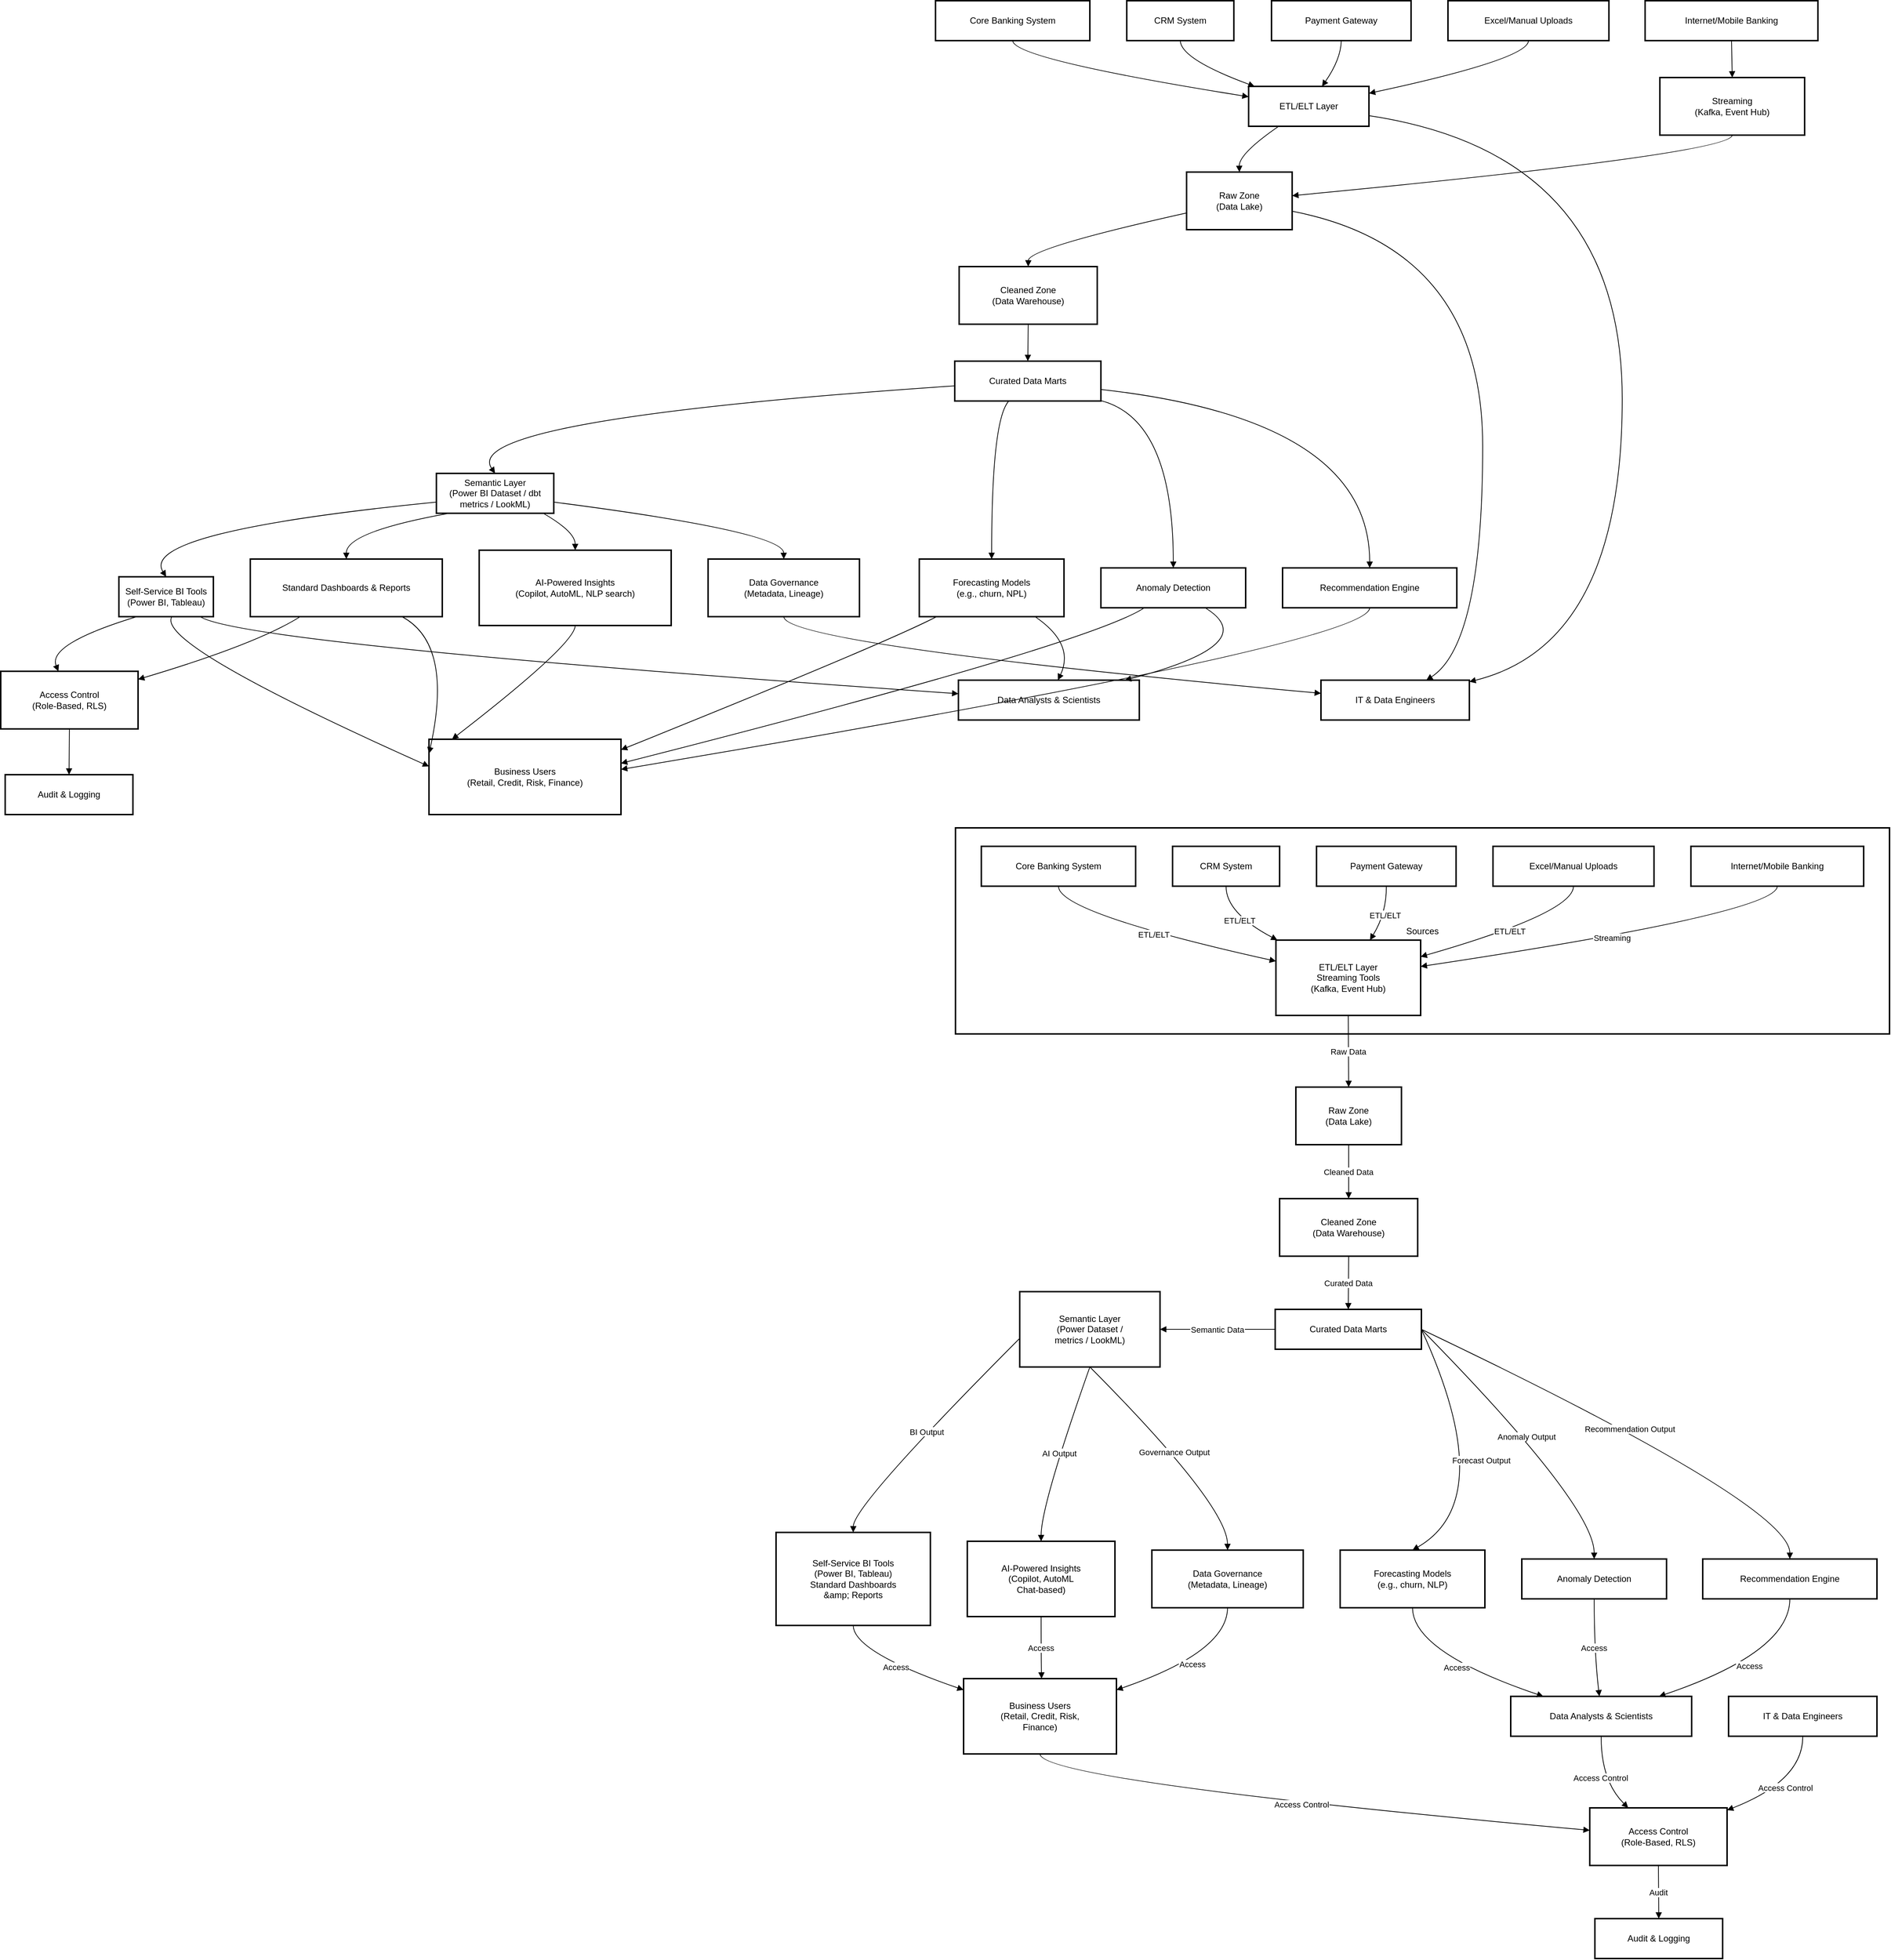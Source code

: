 <mxfile version="27.0.4">
  <diagram name="Page-1" id="EiWO4pJbgceOzNh0tjMr">
    <mxGraphModel dx="1434" dy="627" grid="1" gridSize="10" guides="1" tooltips="1" connect="1" arrows="1" fold="1" page="1" pageScale="1" pageWidth="827" pageHeight="1169" math="0" shadow="0">
      <root>
        <mxCell id="0" />
        <mxCell id="1" parent="0" />
        <mxCell id="Uk7aoLf_V0q4Sp2WocQO-1" value="Core Banking System" style="whiteSpace=wrap;strokeWidth=2;" vertex="1" parent="1">
          <mxGeometry x="1286" y="20" width="209" height="54" as="geometry" />
        </mxCell>
        <mxCell id="Uk7aoLf_V0q4Sp2WocQO-2" value="CRM System" style="whiteSpace=wrap;strokeWidth=2;" vertex="1" parent="1">
          <mxGeometry x="1545" y="20" width="145" height="54" as="geometry" />
        </mxCell>
        <mxCell id="Uk7aoLf_V0q4Sp2WocQO-3" value="Internet/Mobile Banking" style="whiteSpace=wrap;strokeWidth=2;" vertex="1" parent="1">
          <mxGeometry x="2247" y="20" width="234" height="54" as="geometry" />
        </mxCell>
        <mxCell id="Uk7aoLf_V0q4Sp2WocQO-4" value="Payment Gateway" style="whiteSpace=wrap;strokeWidth=2;" vertex="1" parent="1">
          <mxGeometry x="1741" y="20" width="189" height="54" as="geometry" />
        </mxCell>
        <mxCell id="Uk7aoLf_V0q4Sp2WocQO-5" value="Excel/Manual Uploads" style="whiteSpace=wrap;strokeWidth=2;" vertex="1" parent="1">
          <mxGeometry x="1980" y="20" width="218" height="54" as="geometry" />
        </mxCell>
        <mxCell id="Uk7aoLf_V0q4Sp2WocQO-6" value="ETL/ELT Layer" style="whiteSpace=wrap;strokeWidth=2;" vertex="1" parent="1">
          <mxGeometry x="1710" y="136" width="163" height="54" as="geometry" />
        </mxCell>
        <mxCell id="Uk7aoLf_V0q4Sp2WocQO-7" value="Streaming&#xa;(Kafka, Event Hub)" style="whiteSpace=wrap;strokeWidth=2;" vertex="1" parent="1">
          <mxGeometry x="2267" y="124" width="196" height="78" as="geometry" />
        </mxCell>
        <mxCell id="Uk7aoLf_V0q4Sp2WocQO-8" value="Raw Zone&#xa;(Data Lake)" style="whiteSpace=wrap;strokeWidth=2;" vertex="1" parent="1">
          <mxGeometry x="1626" y="252" width="143" height="78" as="geometry" />
        </mxCell>
        <mxCell id="Uk7aoLf_V0q4Sp2WocQO-9" value="Cleaned Zone&#xa;(Data Warehouse)" style="whiteSpace=wrap;strokeWidth=2;" vertex="1" parent="1">
          <mxGeometry x="1318" y="380" width="187" height="78" as="geometry" />
        </mxCell>
        <mxCell id="Uk7aoLf_V0q4Sp2WocQO-10" value="Curated Data Marts" style="whiteSpace=wrap;strokeWidth=2;" vertex="1" parent="1">
          <mxGeometry x="1312" y="508" width="198" height="54" as="geometry" />
        </mxCell>
        <mxCell id="Uk7aoLf_V0q4Sp2WocQO-11" value="Semantic Layer&#xa;(Power BI Dataset / dbt metrics / LookML)" style="whiteSpace=wrap;strokeWidth=2;" vertex="1" parent="1">
          <mxGeometry x="610" y="660" width="159" height="54" as="geometry" />
        </mxCell>
        <mxCell id="Uk7aoLf_V0q4Sp2WocQO-12" value="Self-Service BI Tools&#xa;(Power BI, Tableau)" style="whiteSpace=wrap;strokeWidth=2;" vertex="1" parent="1">
          <mxGeometry x="180" y="800" width="128" height="54" as="geometry" />
        </mxCell>
        <mxCell id="Uk7aoLf_V0q4Sp2WocQO-13" value="Standard Dashboards &amp; Reports" style="whiteSpace=wrap;strokeWidth=2;" vertex="1" parent="1">
          <mxGeometry x="358" y="776" width="260" height="78" as="geometry" />
        </mxCell>
        <mxCell id="Uk7aoLf_V0q4Sp2WocQO-14" value="AI-Powered Insights&#xa;(Copilot, AutoML, NLP search)" style="whiteSpace=wrap;strokeWidth=2;" vertex="1" parent="1">
          <mxGeometry x="668" y="764" width="260" height="102" as="geometry" />
        </mxCell>
        <mxCell id="Uk7aoLf_V0q4Sp2WocQO-15" value="Forecasting Models&#xa;(e.g., churn, NPL)" style="whiteSpace=wrap;strokeWidth=2;" vertex="1" parent="1">
          <mxGeometry x="1264" y="776" width="196" height="78" as="geometry" />
        </mxCell>
        <mxCell id="Uk7aoLf_V0q4Sp2WocQO-16" value="Anomaly Detection" style="whiteSpace=wrap;strokeWidth=2;" vertex="1" parent="1">
          <mxGeometry x="1510" y="788" width="196" height="54" as="geometry" />
        </mxCell>
        <mxCell id="Uk7aoLf_V0q4Sp2WocQO-17" value="Recommendation Engine" style="whiteSpace=wrap;strokeWidth=2;" vertex="1" parent="1">
          <mxGeometry x="1756" y="788" width="236" height="54" as="geometry" />
        </mxCell>
        <mxCell id="Uk7aoLf_V0q4Sp2WocQO-18" value="Data Governance&#xa;(Metadata, Lineage)" style="whiteSpace=wrap;strokeWidth=2;" vertex="1" parent="1">
          <mxGeometry x="978" y="776" width="205" height="78" as="geometry" />
        </mxCell>
        <mxCell id="Uk7aoLf_V0q4Sp2WocQO-19" value="Access Control&#xa;(Role-Based, RLS)" style="whiteSpace=wrap;strokeWidth=2;" vertex="1" parent="1">
          <mxGeometry x="20" y="928" width="186" height="78" as="geometry" />
        </mxCell>
        <mxCell id="Uk7aoLf_V0q4Sp2WocQO-20" value="Audit &amp; Logging" style="whiteSpace=wrap;strokeWidth=2;" vertex="1" parent="1">
          <mxGeometry x="26" y="1068" width="173" height="54" as="geometry" />
        </mxCell>
        <mxCell id="Uk7aoLf_V0q4Sp2WocQO-21" value="Business Users&#xa;(Retail, Credit, Risk, Finance)" style="whiteSpace=wrap;strokeWidth=2;" vertex="1" parent="1">
          <mxGeometry x="600" y="1020" width="260" height="102" as="geometry" />
        </mxCell>
        <mxCell id="Uk7aoLf_V0q4Sp2WocQO-22" value="Data Analysts &amp; Scientists" style="whiteSpace=wrap;strokeWidth=2;" vertex="1" parent="1">
          <mxGeometry x="1317" y="940" width="245" height="54" as="geometry" />
        </mxCell>
        <mxCell id="Uk7aoLf_V0q4Sp2WocQO-23" value="IT &amp; Data Engineers" style="whiteSpace=wrap;strokeWidth=2;" vertex="1" parent="1">
          <mxGeometry x="1808" y="940" width="201" height="54" as="geometry" />
        </mxCell>
        <mxCell id="Uk7aoLf_V0q4Sp2WocQO-24" value="" style="curved=1;startArrow=none;endArrow=block;exitX=0.5;exitY=1;entryX=0;entryY=0.26;rounded=0;" edge="1" parent="1" source="Uk7aoLf_V0q4Sp2WocQO-1" target="Uk7aoLf_V0q4Sp2WocQO-6">
          <mxGeometry relative="1" as="geometry">
            <Array as="points">
              <mxPoint x="1391" y="99" />
            </Array>
          </mxGeometry>
        </mxCell>
        <mxCell id="Uk7aoLf_V0q4Sp2WocQO-25" value="" style="curved=1;startArrow=none;endArrow=block;exitX=0.5;exitY=1;entryX=0.05;entryY=0;rounded=0;" edge="1" parent="1" source="Uk7aoLf_V0q4Sp2WocQO-2" target="Uk7aoLf_V0q4Sp2WocQO-6">
          <mxGeometry relative="1" as="geometry">
            <Array as="points">
              <mxPoint x="1618" y="99" />
            </Array>
          </mxGeometry>
        </mxCell>
        <mxCell id="Uk7aoLf_V0q4Sp2WocQO-26" value="" style="curved=1;startArrow=none;endArrow=block;exitX=0.5;exitY=1;entryX=0.5;entryY=0;rounded=0;" edge="1" parent="1" source="Uk7aoLf_V0q4Sp2WocQO-3" target="Uk7aoLf_V0q4Sp2WocQO-7">
          <mxGeometry relative="1" as="geometry">
            <Array as="points" />
          </mxGeometry>
        </mxCell>
        <mxCell id="Uk7aoLf_V0q4Sp2WocQO-27" value="" style="curved=1;startArrow=none;endArrow=block;exitX=0.5;exitY=1;entryX=0.61;entryY=0;rounded=0;" edge="1" parent="1" source="Uk7aoLf_V0q4Sp2WocQO-4" target="Uk7aoLf_V0q4Sp2WocQO-6">
          <mxGeometry relative="1" as="geometry">
            <Array as="points">
              <mxPoint x="1835" y="99" />
            </Array>
          </mxGeometry>
        </mxCell>
        <mxCell id="Uk7aoLf_V0q4Sp2WocQO-28" value="" style="curved=1;startArrow=none;endArrow=block;exitX=0.5;exitY=1;entryX=0.99;entryY=0.18;rounded=0;" edge="1" parent="1" source="Uk7aoLf_V0q4Sp2WocQO-5" target="Uk7aoLf_V0q4Sp2WocQO-6">
          <mxGeometry relative="1" as="geometry">
            <Array as="points">
              <mxPoint x="2089" y="99" />
            </Array>
          </mxGeometry>
        </mxCell>
        <mxCell id="Uk7aoLf_V0q4Sp2WocQO-29" value="" style="curved=1;startArrow=none;endArrow=block;exitX=0.25;exitY=1;entryX=0.5;entryY=0;rounded=0;" edge="1" parent="1" source="Uk7aoLf_V0q4Sp2WocQO-6" target="Uk7aoLf_V0q4Sp2WocQO-8">
          <mxGeometry relative="1" as="geometry">
            <Array as="points">
              <mxPoint x="1697" y="227" />
            </Array>
          </mxGeometry>
        </mxCell>
        <mxCell id="Uk7aoLf_V0q4Sp2WocQO-30" value="" style="curved=1;startArrow=none;endArrow=block;exitX=0.5;exitY=1;entryX=1;entryY=0.41;rounded=0;" edge="1" parent="1" source="Uk7aoLf_V0q4Sp2WocQO-7" target="Uk7aoLf_V0q4Sp2WocQO-8">
          <mxGeometry relative="1" as="geometry">
            <Array as="points">
              <mxPoint x="2364" y="227" />
            </Array>
          </mxGeometry>
        </mxCell>
        <mxCell id="Uk7aoLf_V0q4Sp2WocQO-31" value="" style="curved=1;startArrow=none;endArrow=block;exitX=0;exitY=0.71;entryX=0.5;entryY=0;rounded=0;" edge="1" parent="1" source="Uk7aoLf_V0q4Sp2WocQO-8" target="Uk7aoLf_V0q4Sp2WocQO-9">
          <mxGeometry relative="1" as="geometry">
            <Array as="points">
              <mxPoint x="1412" y="355" />
            </Array>
          </mxGeometry>
        </mxCell>
        <mxCell id="Uk7aoLf_V0q4Sp2WocQO-32" value="" style="curved=1;startArrow=none;endArrow=block;exitX=0.5;exitY=1;entryX=0.5;entryY=0;rounded=0;" edge="1" parent="1" source="Uk7aoLf_V0q4Sp2WocQO-9" target="Uk7aoLf_V0q4Sp2WocQO-10">
          <mxGeometry relative="1" as="geometry">
            <Array as="points" />
          </mxGeometry>
        </mxCell>
        <mxCell id="Uk7aoLf_V0q4Sp2WocQO-33" value="" style="curved=1;startArrow=none;endArrow=block;exitX=0;exitY=0.62;entryX=0.5;entryY=0;rounded=0;" edge="1" parent="1" source="Uk7aoLf_V0q4Sp2WocQO-10" target="Uk7aoLf_V0q4Sp2WocQO-11">
          <mxGeometry relative="1" as="geometry">
            <Array as="points">
              <mxPoint x="639" y="587" />
            </Array>
          </mxGeometry>
        </mxCell>
        <mxCell id="Uk7aoLf_V0q4Sp2WocQO-34" value="" style="curved=1;startArrow=none;endArrow=block;exitX=0;exitY=0.72;entryX=0.5;entryY=0;rounded=0;" edge="1" parent="1" source="Uk7aoLf_V0q4Sp2WocQO-11" target="Uk7aoLf_V0q4Sp2WocQO-12">
          <mxGeometry relative="1" as="geometry">
            <Array as="points">
              <mxPoint x="206" y="739" />
            </Array>
          </mxGeometry>
        </mxCell>
        <mxCell id="Uk7aoLf_V0q4Sp2WocQO-35" value="" style="curved=1;startArrow=none;endArrow=block;exitX=0.11;exitY=1;entryX=0.5;entryY=0;rounded=0;" edge="1" parent="1" source="Uk7aoLf_V0q4Sp2WocQO-11" target="Uk7aoLf_V0q4Sp2WocQO-13">
          <mxGeometry relative="1" as="geometry">
            <Array as="points">
              <mxPoint x="488" y="739" />
            </Array>
          </mxGeometry>
        </mxCell>
        <mxCell id="Uk7aoLf_V0q4Sp2WocQO-36" value="" style="curved=1;startArrow=none;endArrow=block;exitX=0.91;exitY=1;entryX=0.5;entryY=0;rounded=0;" edge="1" parent="1" source="Uk7aoLf_V0q4Sp2WocQO-11" target="Uk7aoLf_V0q4Sp2WocQO-14">
          <mxGeometry relative="1" as="geometry">
            <Array as="points">
              <mxPoint x="798" y="739" />
            </Array>
          </mxGeometry>
        </mxCell>
        <mxCell id="Uk7aoLf_V0q4Sp2WocQO-37" value="" style="curved=1;startArrow=none;endArrow=block;exitX=0.37;exitY=1;entryX=0.5;entryY=0;rounded=0;" edge="1" parent="1" source="Uk7aoLf_V0q4Sp2WocQO-10" target="Uk7aoLf_V0q4Sp2WocQO-15">
          <mxGeometry relative="1" as="geometry">
            <Array as="points">
              <mxPoint x="1362" y="587" />
            </Array>
          </mxGeometry>
        </mxCell>
        <mxCell id="Uk7aoLf_V0q4Sp2WocQO-38" value="" style="curved=1;startArrow=none;endArrow=block;exitX=1;exitY=0.99;entryX=0.5;entryY=0;rounded=0;" edge="1" parent="1" source="Uk7aoLf_V0q4Sp2WocQO-10" target="Uk7aoLf_V0q4Sp2WocQO-16">
          <mxGeometry relative="1" as="geometry">
            <Array as="points">
              <mxPoint x="1608" y="587" />
            </Array>
          </mxGeometry>
        </mxCell>
        <mxCell id="Uk7aoLf_V0q4Sp2WocQO-39" value="" style="curved=1;startArrow=none;endArrow=block;exitX=1;exitY=0.71;entryX=0.5;entryY=0;rounded=0;" edge="1" parent="1" source="Uk7aoLf_V0q4Sp2WocQO-10" target="Uk7aoLf_V0q4Sp2WocQO-17">
          <mxGeometry relative="1" as="geometry">
            <Array as="points">
              <mxPoint x="1874" y="587" />
            </Array>
          </mxGeometry>
        </mxCell>
        <mxCell id="Uk7aoLf_V0q4Sp2WocQO-40" value="" style="curved=1;startArrow=none;endArrow=block;exitX=1;exitY=0.72;entryX=0.5;entryY=0;rounded=0;" edge="1" parent="1" source="Uk7aoLf_V0q4Sp2WocQO-11" target="Uk7aoLf_V0q4Sp2WocQO-18">
          <mxGeometry relative="1" as="geometry">
            <Array as="points">
              <mxPoint x="1080" y="739" />
            </Array>
          </mxGeometry>
        </mxCell>
        <mxCell id="Uk7aoLf_V0q4Sp2WocQO-41" value="" style="curved=1;startArrow=none;endArrow=block;exitX=0.19;exitY=1;entryX=0.42;entryY=0;rounded=0;" edge="1" parent="1" source="Uk7aoLf_V0q4Sp2WocQO-12" target="Uk7aoLf_V0q4Sp2WocQO-19">
          <mxGeometry relative="1" as="geometry">
            <Array as="points">
              <mxPoint x="83" y="891" />
            </Array>
          </mxGeometry>
        </mxCell>
        <mxCell id="Uk7aoLf_V0q4Sp2WocQO-42" value="" style="curved=1;startArrow=none;endArrow=block;exitX=0.26;exitY=1;entryX=1;entryY=0.14;rounded=0;" edge="1" parent="1" source="Uk7aoLf_V0q4Sp2WocQO-13" target="Uk7aoLf_V0q4Sp2WocQO-19">
          <mxGeometry relative="1" as="geometry">
            <Array as="points">
              <mxPoint x="367" y="891" />
            </Array>
          </mxGeometry>
        </mxCell>
        <mxCell id="Uk7aoLf_V0q4Sp2WocQO-43" value="" style="curved=1;startArrow=none;endArrow=block;exitX=0.5;exitY=1;entryX=0.5;entryY=0;rounded=0;" edge="1" parent="1" source="Uk7aoLf_V0q4Sp2WocQO-19" target="Uk7aoLf_V0q4Sp2WocQO-20">
          <mxGeometry relative="1" as="geometry">
            <Array as="points" />
          </mxGeometry>
        </mxCell>
        <mxCell id="Uk7aoLf_V0q4Sp2WocQO-44" value="" style="curved=1;startArrow=none;endArrow=block;exitX=0.56;exitY=1;entryX=0;entryY=0.36;rounded=0;" edge="1" parent="1" source="Uk7aoLf_V0q4Sp2WocQO-12" target="Uk7aoLf_V0q4Sp2WocQO-21">
          <mxGeometry relative="1" as="geometry">
            <Array as="points">
              <mxPoint x="229" y="891" />
            </Array>
          </mxGeometry>
        </mxCell>
        <mxCell id="Uk7aoLf_V0q4Sp2WocQO-45" value="" style="curved=1;startArrow=none;endArrow=block;exitX=0.79;exitY=1;entryX=0;entryY=0.19;rounded=0;" edge="1" parent="1" source="Uk7aoLf_V0q4Sp2WocQO-13" target="Uk7aoLf_V0q4Sp2WocQO-21">
          <mxGeometry relative="1" as="geometry">
            <Array as="points">
              <mxPoint x="633" y="891" />
            </Array>
          </mxGeometry>
        </mxCell>
        <mxCell id="Uk7aoLf_V0q4Sp2WocQO-46" value="" style="curved=1;startArrow=none;endArrow=block;exitX=0.5;exitY=1;entryX=0.12;entryY=0;rounded=0;" edge="1" parent="1" source="Uk7aoLf_V0q4Sp2WocQO-14" target="Uk7aoLf_V0q4Sp2WocQO-21">
          <mxGeometry relative="1" as="geometry">
            <Array as="points">
              <mxPoint x="798" y="891" />
            </Array>
          </mxGeometry>
        </mxCell>
        <mxCell id="Uk7aoLf_V0q4Sp2WocQO-47" value="" style="curved=1;startArrow=none;endArrow=block;exitX=0.12;exitY=1;entryX=1;entryY=0.14;rounded=0;" edge="1" parent="1" source="Uk7aoLf_V0q4Sp2WocQO-15" target="Uk7aoLf_V0q4Sp2WocQO-21">
          <mxGeometry relative="1" as="geometry">
            <Array as="points">
              <mxPoint x="1216" y="891" />
            </Array>
          </mxGeometry>
        </mxCell>
        <mxCell id="Uk7aoLf_V0q4Sp2WocQO-48" value="" style="curved=1;startArrow=none;endArrow=block;exitX=0.3;exitY=1;entryX=1;entryY=0.32;rounded=0;" edge="1" parent="1" source="Uk7aoLf_V0q4Sp2WocQO-16" target="Uk7aoLf_V0q4Sp2WocQO-21">
          <mxGeometry relative="1" as="geometry">
            <Array as="points">
              <mxPoint x="1495" y="891" />
            </Array>
          </mxGeometry>
        </mxCell>
        <mxCell id="Uk7aoLf_V0q4Sp2WocQO-49" value="" style="curved=1;startArrow=none;endArrow=block;exitX=0.5;exitY=1;entryX=1;entryY=0.4;rounded=0;" edge="1" parent="1" source="Uk7aoLf_V0q4Sp2WocQO-17" target="Uk7aoLf_V0q4Sp2WocQO-21">
          <mxGeometry relative="1" as="geometry">
            <Array as="points">
              <mxPoint x="1874" y="891" />
            </Array>
          </mxGeometry>
        </mxCell>
        <mxCell id="Uk7aoLf_V0q4Sp2WocQO-50" value="" style="curved=1;startArrow=none;endArrow=block;exitX=0.86;exitY=1;entryX=0;entryY=0.34;rounded=0;" edge="1" parent="1" source="Uk7aoLf_V0q4Sp2WocQO-12" target="Uk7aoLf_V0q4Sp2WocQO-22">
          <mxGeometry relative="1" as="geometry">
            <Array as="points">
              <mxPoint x="347" y="891" />
            </Array>
          </mxGeometry>
        </mxCell>
        <mxCell id="Uk7aoLf_V0q4Sp2WocQO-51" value="" style="curved=1;startArrow=none;endArrow=block;exitX=0.8;exitY=1;entryX=0.55;entryY=0;rounded=0;" edge="1" parent="1" source="Uk7aoLf_V0q4Sp2WocQO-15" target="Uk7aoLf_V0q4Sp2WocQO-22">
          <mxGeometry relative="1" as="geometry">
            <Array as="points">
              <mxPoint x="1475" y="891" />
            </Array>
          </mxGeometry>
        </mxCell>
        <mxCell id="Uk7aoLf_V0q4Sp2WocQO-52" value="" style="curved=1;startArrow=none;endArrow=block;exitX=0.72;exitY=1;entryX=0.92;entryY=0;rounded=0;" edge="1" parent="1" source="Uk7aoLf_V0q4Sp2WocQO-16" target="Uk7aoLf_V0q4Sp2WocQO-22">
          <mxGeometry relative="1" as="geometry">
            <Array as="points">
              <mxPoint x="1731" y="891" />
            </Array>
          </mxGeometry>
        </mxCell>
        <mxCell id="Uk7aoLf_V0q4Sp2WocQO-53" value="" style="curved=1;startArrow=none;endArrow=block;exitX=0.99;exitY=0.73;entryX=1;entryY=0.04;rounded=0;" edge="1" parent="1" source="Uk7aoLf_V0q4Sp2WocQO-6" target="Uk7aoLf_V0q4Sp2WocQO-23">
          <mxGeometry relative="1" as="geometry">
            <Array as="points">
              <mxPoint x="2216" y="227" />
              <mxPoint x="2216" y="891" />
            </Array>
          </mxGeometry>
        </mxCell>
        <mxCell id="Uk7aoLf_V0q4Sp2WocQO-54" value="" style="curved=1;startArrow=none;endArrow=block;exitX=1;exitY=0.68;entryX=0.71;entryY=0;rounded=0;" edge="1" parent="1" source="Uk7aoLf_V0q4Sp2WocQO-8" target="Uk7aoLf_V0q4Sp2WocQO-23">
          <mxGeometry relative="1" as="geometry">
            <Array as="points">
              <mxPoint x="2027" y="355" />
              <mxPoint x="2027" y="891" />
            </Array>
          </mxGeometry>
        </mxCell>
        <mxCell id="Uk7aoLf_V0q4Sp2WocQO-55" value="" style="curved=1;startArrow=none;endArrow=block;exitX=0.5;exitY=1;entryX=0;entryY=0.33;rounded=0;" edge="1" parent="1" source="Uk7aoLf_V0q4Sp2WocQO-18" target="Uk7aoLf_V0q4Sp2WocQO-23">
          <mxGeometry relative="1" as="geometry">
            <Array as="points">
              <mxPoint x="1080" y="891" />
            </Array>
          </mxGeometry>
        </mxCell>
        <mxCell id="Uk7aoLf_V0q4Sp2WocQO-56" value="Sources" style="whiteSpace=wrap;strokeWidth=2;" vertex="1" parent="1">
          <mxGeometry x="1313" y="1140" width="1265" height="279" as="geometry" />
        </mxCell>
        <mxCell id="Uk7aoLf_V0q4Sp2WocQO-57" value="Core Banking System" style="whiteSpace=wrap;strokeWidth=2;" vertex="1" parent="1">
          <mxGeometry x="1348" y="1165" width="209" height="54" as="geometry" />
        </mxCell>
        <mxCell id="Uk7aoLf_V0q4Sp2WocQO-58" value="ETL/ELT Layer&#xa;Streaming Tools&#xa;(Kafka, Event Hub)" style="whiteSpace=wrap;strokeWidth=2;" vertex="1" parent="1">
          <mxGeometry x="1747" y="1292" width="196" height="102" as="geometry" />
        </mxCell>
        <mxCell id="Uk7aoLf_V0q4Sp2WocQO-59" value="CRM System" style="whiteSpace=wrap;strokeWidth=2;" vertex="1" parent="1">
          <mxGeometry x="1607" y="1165" width="145" height="54" as="geometry" />
        </mxCell>
        <mxCell id="Uk7aoLf_V0q4Sp2WocQO-60" value="Payment Gateway" style="whiteSpace=wrap;strokeWidth=2;" vertex="1" parent="1">
          <mxGeometry x="1802" y="1165" width="189" height="54" as="geometry" />
        </mxCell>
        <mxCell id="Uk7aoLf_V0q4Sp2WocQO-61" value="Excel/Manual Uploads" style="whiteSpace=wrap;strokeWidth=2;" vertex="1" parent="1">
          <mxGeometry x="2041" y="1165" width="218" height="54" as="geometry" />
        </mxCell>
        <mxCell id="Uk7aoLf_V0q4Sp2WocQO-62" value="Internet/Mobile Banking" style="whiteSpace=wrap;strokeWidth=2;" vertex="1" parent="1">
          <mxGeometry x="2309" y="1165" width="234" height="54" as="geometry" />
        </mxCell>
        <mxCell id="Uk7aoLf_V0q4Sp2WocQO-63" value="Raw Zone&#xa;(Data Lake)" style="whiteSpace=wrap;strokeWidth=2;" vertex="1" parent="1">
          <mxGeometry x="1774" y="1491" width="143" height="78" as="geometry" />
        </mxCell>
        <mxCell id="Uk7aoLf_V0q4Sp2WocQO-64" value="Cleaned Zone&#xa;(Data Warehouse)" style="whiteSpace=wrap;strokeWidth=2;" vertex="1" parent="1">
          <mxGeometry x="1752" y="1642" width="187" height="78" as="geometry" />
        </mxCell>
        <mxCell id="Uk7aoLf_V0q4Sp2WocQO-65" value="Curated Data Marts" style="whiteSpace=wrap;strokeWidth=2;" vertex="1" parent="1">
          <mxGeometry x="1746" y="1792" width="198" height="54" as="geometry" />
        </mxCell>
        <mxCell id="Uk7aoLf_V0q4Sp2WocQO-66" value="Semantic Layer&#xa;(Power Dataset /&#xa;metrics / LookML)" style="whiteSpace=wrap;strokeWidth=2;" vertex="1" parent="1">
          <mxGeometry x="1400" y="1768" width="190" height="102" as="geometry" />
        </mxCell>
        <mxCell id="Uk7aoLf_V0q4Sp2WocQO-67" value="Self-Service BI Tools&#xa;(Power BI, Tableau)&#xa;Standard Dashboards&#xa;&amp;amp; Reports" style="whiteSpace=wrap;strokeWidth=2;" vertex="1" parent="1">
          <mxGeometry x="1070" y="2094" width="209" height="126" as="geometry" />
        </mxCell>
        <mxCell id="Uk7aoLf_V0q4Sp2WocQO-68" value="AI-Powered Insights&#xa;(Copilot, AutoML&#xa;Chat-based)" style="whiteSpace=wrap;strokeWidth=2;" vertex="1" parent="1">
          <mxGeometry x="1329" y="2106" width="200" height="102" as="geometry" />
        </mxCell>
        <mxCell id="Uk7aoLf_V0q4Sp2WocQO-69" value="Data Governance&#xa;(Metadata, Lineage)" style="whiteSpace=wrap;strokeWidth=2;" vertex="1" parent="1">
          <mxGeometry x="1579" y="2118" width="205" height="78" as="geometry" />
        </mxCell>
        <mxCell id="Uk7aoLf_V0q4Sp2WocQO-70" value="Forecasting Models&#xa;(e.g., churn, NLP)" style="whiteSpace=wrap;strokeWidth=2;" vertex="1" parent="1">
          <mxGeometry x="1834" y="2118" width="196" height="78" as="geometry" />
        </mxCell>
        <mxCell id="Uk7aoLf_V0q4Sp2WocQO-71" value="Anomaly Detection" style="whiteSpace=wrap;strokeWidth=2;" vertex="1" parent="1">
          <mxGeometry x="2080" y="2130" width="196" height="54" as="geometry" />
        </mxCell>
        <mxCell id="Uk7aoLf_V0q4Sp2WocQO-72" value="Recommendation Engine" style="whiteSpace=wrap;strokeWidth=2;" vertex="1" parent="1">
          <mxGeometry x="2325" y="2130" width="236" height="54" as="geometry" />
        </mxCell>
        <mxCell id="Uk7aoLf_V0q4Sp2WocQO-73" value="Business Users&#xa;(Retail, Credit, Risk,&#xa;Finance)" style="whiteSpace=wrap;strokeWidth=2;" vertex="1" parent="1">
          <mxGeometry x="1324" y="2292" width="207" height="102" as="geometry" />
        </mxCell>
        <mxCell id="Uk7aoLf_V0q4Sp2WocQO-74" value="Data Analysts &amp; Scientists" style="whiteSpace=wrap;strokeWidth=2;" vertex="1" parent="1">
          <mxGeometry x="2065" y="2316" width="245" height="54" as="geometry" />
        </mxCell>
        <mxCell id="Uk7aoLf_V0q4Sp2WocQO-75" value="Access Control&#xa;(Role-Based, RLS)" style="whiteSpace=wrap;strokeWidth=2;" vertex="1" parent="1">
          <mxGeometry x="2172" y="2467" width="186" height="78" as="geometry" />
        </mxCell>
        <mxCell id="Uk7aoLf_V0q4Sp2WocQO-76" value="IT &amp; Data Engineers" style="whiteSpace=wrap;strokeWidth=2;" vertex="1" parent="1">
          <mxGeometry x="2360" y="2316" width="201" height="54" as="geometry" />
        </mxCell>
        <mxCell id="Uk7aoLf_V0q4Sp2WocQO-77" value="Audit &amp; Logging" style="whiteSpace=wrap;strokeWidth=2;" vertex="1" parent="1">
          <mxGeometry x="2179" y="2617" width="173" height="54" as="geometry" />
        </mxCell>
        <mxCell id="Uk7aoLf_V0q4Sp2WocQO-78" value="ETL/ELT" style="curved=1;startArrow=none;endArrow=block;exitX=0.5;exitY=1;entryX=0;entryY=0.28;rounded=0;" edge="1" parent="1" source="Uk7aoLf_V0q4Sp2WocQO-57" target="Uk7aoLf_V0q4Sp2WocQO-58">
          <mxGeometry relative="1" as="geometry">
            <Array as="points">
              <mxPoint x="1452" y="1255" />
            </Array>
          </mxGeometry>
        </mxCell>
        <mxCell id="Uk7aoLf_V0q4Sp2WocQO-79" value="ETL/ELT" style="curved=1;startArrow=none;endArrow=block;exitX=0.5;exitY=1;entryX=0.01;entryY=0;rounded=0;" edge="1" parent="1" source="Uk7aoLf_V0q4Sp2WocQO-59" target="Uk7aoLf_V0q4Sp2WocQO-58">
          <mxGeometry relative="1" as="geometry">
            <Array as="points">
              <mxPoint x="1679" y="1255" />
            </Array>
          </mxGeometry>
        </mxCell>
        <mxCell id="Uk7aoLf_V0q4Sp2WocQO-80" value="ETL/ELT" style="curved=1;startArrow=none;endArrow=block;exitX=0.5;exitY=1;entryX=0.65;entryY=0;rounded=0;" edge="1" parent="1" source="Uk7aoLf_V0q4Sp2WocQO-60" target="Uk7aoLf_V0q4Sp2WocQO-58">
          <mxGeometry relative="1" as="geometry">
            <Array as="points">
              <mxPoint x="1897" y="1255" />
            </Array>
          </mxGeometry>
        </mxCell>
        <mxCell id="Uk7aoLf_V0q4Sp2WocQO-81" value="ETL/ELT" style="curved=1;startArrow=none;endArrow=block;exitX=0.5;exitY=1;entryX=1;entryY=0.22;rounded=0;" edge="1" parent="1" source="Uk7aoLf_V0q4Sp2WocQO-61" target="Uk7aoLf_V0q4Sp2WocQO-58">
          <mxGeometry relative="1" as="geometry">
            <Array as="points">
              <mxPoint x="2150" y="1255" />
            </Array>
          </mxGeometry>
        </mxCell>
        <mxCell id="Uk7aoLf_V0q4Sp2WocQO-82" value="Streaming" style="curved=1;startArrow=none;endArrow=block;exitX=0.5;exitY=1;entryX=1;entryY=0.35;rounded=0;" edge="1" parent="1" source="Uk7aoLf_V0q4Sp2WocQO-62" target="Uk7aoLf_V0q4Sp2WocQO-58">
          <mxGeometry relative="1" as="geometry">
            <Array as="points">
              <mxPoint x="2426" y="1255" />
            </Array>
          </mxGeometry>
        </mxCell>
        <mxCell id="Uk7aoLf_V0q4Sp2WocQO-83" value="Raw Data" style="curved=1;startArrow=none;endArrow=block;exitX=0.5;exitY=1;entryX=0.5;entryY=0;rounded=0;" edge="1" parent="1" source="Uk7aoLf_V0q4Sp2WocQO-58" target="Uk7aoLf_V0q4Sp2WocQO-63">
          <mxGeometry relative="1" as="geometry">
            <Array as="points" />
          </mxGeometry>
        </mxCell>
        <mxCell id="Uk7aoLf_V0q4Sp2WocQO-84" value="Cleaned Data" style="curved=1;startArrow=none;endArrow=block;exitX=0.5;exitY=1;entryX=0.5;entryY=0;rounded=0;" edge="1" parent="1" source="Uk7aoLf_V0q4Sp2WocQO-63" target="Uk7aoLf_V0q4Sp2WocQO-64">
          <mxGeometry relative="1" as="geometry">
            <Array as="points" />
          </mxGeometry>
        </mxCell>
        <mxCell id="Uk7aoLf_V0q4Sp2WocQO-85" value="Curated Data" style="curved=1;startArrow=none;endArrow=block;exitX=0.5;exitY=1;entryX=0.5;entryY=0.01;rounded=0;" edge="1" parent="1" source="Uk7aoLf_V0q4Sp2WocQO-64" target="Uk7aoLf_V0q4Sp2WocQO-65">
          <mxGeometry relative="1" as="geometry">
            <Array as="points" />
          </mxGeometry>
        </mxCell>
        <mxCell id="Uk7aoLf_V0q4Sp2WocQO-86" value="Semantic Data" style="curved=1;startArrow=none;endArrow=block;exitX=0;exitY=0.5;rounded=0;exitDx=0;exitDy=0;entryX=1;entryY=0.5;entryDx=0;entryDy=0;" edge="1" parent="1" source="Uk7aoLf_V0q4Sp2WocQO-65" target="Uk7aoLf_V0q4Sp2WocQO-66">
          <mxGeometry relative="1" as="geometry">
            <Array as="points" />
          </mxGeometry>
        </mxCell>
        <mxCell id="Uk7aoLf_V0q4Sp2WocQO-87" value="BI Output" style="curved=1;startArrow=none;endArrow=block;exitX=0;exitY=0.62;entryX=0.5;entryY=0;rounded=0;" edge="1" parent="1" source="Uk7aoLf_V0q4Sp2WocQO-66" target="Uk7aoLf_V0q4Sp2WocQO-67">
          <mxGeometry relative="1" as="geometry">
            <Array as="points">
              <mxPoint x="1175" y="2057" />
            </Array>
          </mxGeometry>
        </mxCell>
        <mxCell id="Uk7aoLf_V0q4Sp2WocQO-88" value="AI Output" style="curved=1;startArrow=none;endArrow=block;exitX=0.5;exitY=1;entryX=0.5;entryY=0;rounded=0;exitDx=0;exitDy=0;" edge="1" parent="1" source="Uk7aoLf_V0q4Sp2WocQO-66" target="Uk7aoLf_V0q4Sp2WocQO-68">
          <mxGeometry relative="1" as="geometry">
            <Array as="points">
              <mxPoint x="1429" y="2057" />
            </Array>
          </mxGeometry>
        </mxCell>
        <mxCell id="Uk7aoLf_V0q4Sp2WocQO-89" value="Governance Output" style="curved=1;startArrow=none;endArrow=block;exitX=0.5;exitY=1;entryX=0.5;entryY=-0.01;rounded=0;exitDx=0;exitDy=0;" edge="1" parent="1" source="Uk7aoLf_V0q4Sp2WocQO-66" target="Uk7aoLf_V0q4Sp2WocQO-69">
          <mxGeometry relative="1" as="geometry">
            <Array as="points">
              <mxPoint x="1681" y="2057" />
            </Array>
          </mxGeometry>
        </mxCell>
        <mxCell id="Uk7aoLf_V0q4Sp2WocQO-90" value="Forecast Output" style="curved=1;startArrow=none;endArrow=block;exitX=1;exitY=0.5;entryX=0.5;entryY=-0.01;rounded=0;exitDx=0;exitDy=0;" edge="1" parent="1" source="Uk7aoLf_V0q4Sp2WocQO-65" target="Uk7aoLf_V0q4Sp2WocQO-70">
          <mxGeometry relative="1" as="geometry">
            <Array as="points">
              <mxPoint x="2050" y="2050" />
            </Array>
          </mxGeometry>
        </mxCell>
        <mxCell id="Uk7aoLf_V0q4Sp2WocQO-91" value="Anomaly Output" style="curved=1;startArrow=none;endArrow=block;exitX=1;exitY=0.5;entryX=0.5;entryY=-0.01;rounded=0;exitDx=0;exitDy=0;" edge="1" parent="1" source="Uk7aoLf_V0q4Sp2WocQO-65" target="Uk7aoLf_V0q4Sp2WocQO-71">
          <mxGeometry relative="1" as="geometry">
            <Array as="points">
              <mxPoint x="2178" y="2057" />
            </Array>
          </mxGeometry>
        </mxCell>
        <mxCell id="Uk7aoLf_V0q4Sp2WocQO-92" value="Recommendation Output" style="curved=1;startArrow=none;endArrow=block;exitX=1;exitY=0.5;entryX=0.5;entryY=-0.01;rounded=0;exitDx=0;exitDy=0;" edge="1" parent="1" source="Uk7aoLf_V0q4Sp2WocQO-65" target="Uk7aoLf_V0q4Sp2WocQO-72">
          <mxGeometry relative="1" as="geometry">
            <Array as="points">
              <mxPoint x="2443" y="2057" />
            </Array>
          </mxGeometry>
        </mxCell>
        <mxCell id="Uk7aoLf_V0q4Sp2WocQO-93" value="Access" style="curved=1;startArrow=none;endArrow=block;exitX=0.5;exitY=1;entryX=0;entryY=0.15;rounded=0;" edge="1" parent="1" source="Uk7aoLf_V0q4Sp2WocQO-67" target="Uk7aoLf_V0q4Sp2WocQO-73">
          <mxGeometry relative="1" as="geometry">
            <Array as="points">
              <mxPoint x="1175" y="2256" />
            </Array>
          </mxGeometry>
        </mxCell>
        <mxCell id="Uk7aoLf_V0q4Sp2WocQO-94" value="Access" style="curved=1;startArrow=none;endArrow=block;exitX=0.5;exitY=1;entryX=0.51;entryY=0;rounded=0;" edge="1" parent="1" source="Uk7aoLf_V0q4Sp2WocQO-68" target="Uk7aoLf_V0q4Sp2WocQO-73">
          <mxGeometry relative="1" as="geometry">
            <Array as="points">
              <mxPoint x="1429" y="2256" />
            </Array>
          </mxGeometry>
        </mxCell>
        <mxCell id="Uk7aoLf_V0q4Sp2WocQO-95" value="Access" style="curved=1;startArrow=none;endArrow=block;exitX=0.5;exitY=0.99;entryX=1;entryY=0.15;rounded=0;" edge="1" parent="1" source="Uk7aoLf_V0q4Sp2WocQO-69" target="Uk7aoLf_V0q4Sp2WocQO-73">
          <mxGeometry relative="1" as="geometry">
            <Array as="points">
              <mxPoint x="1681" y="2256" />
            </Array>
          </mxGeometry>
        </mxCell>
        <mxCell id="Uk7aoLf_V0q4Sp2WocQO-96" value="Access" style="curved=1;startArrow=none;endArrow=block;exitX=0.5;exitY=0.99;entryX=0.18;entryY=0;rounded=0;" edge="1" parent="1" source="Uk7aoLf_V0q4Sp2WocQO-70" target="Uk7aoLf_V0q4Sp2WocQO-74">
          <mxGeometry relative="1" as="geometry">
            <Array as="points">
              <mxPoint x="1932" y="2256" />
            </Array>
          </mxGeometry>
        </mxCell>
        <mxCell id="Uk7aoLf_V0q4Sp2WocQO-97" value="Access" style="curved=1;startArrow=none;endArrow=block;exitX=0.5;exitY=0.99;entryX=0.49;entryY=0;rounded=0;" edge="1" parent="1" source="Uk7aoLf_V0q4Sp2WocQO-71" target="Uk7aoLf_V0q4Sp2WocQO-74">
          <mxGeometry relative="1" as="geometry">
            <Array as="points">
              <mxPoint x="2178" y="2256" />
            </Array>
          </mxGeometry>
        </mxCell>
        <mxCell id="Uk7aoLf_V0q4Sp2WocQO-98" value="Access" style="curved=1;startArrow=none;endArrow=block;exitX=0.5;exitY=0.99;entryX=0.82;entryY=0;rounded=0;" edge="1" parent="1" source="Uk7aoLf_V0q4Sp2WocQO-72" target="Uk7aoLf_V0q4Sp2WocQO-74">
          <mxGeometry relative="1" as="geometry">
            <Array as="points">
              <mxPoint x="2443" y="2256" />
            </Array>
          </mxGeometry>
        </mxCell>
        <mxCell id="Uk7aoLf_V0q4Sp2WocQO-99" value="Access Control" style="curved=1;startArrow=none;endArrow=block;exitX=0.5;exitY=1;entryX=0;entryY=0.39;rounded=0;" edge="1" parent="1" source="Uk7aoLf_V0q4Sp2WocQO-73" target="Uk7aoLf_V0q4Sp2WocQO-75">
          <mxGeometry relative="1" as="geometry">
            <Array as="points">
              <mxPoint x="1428" y="2430" />
            </Array>
          </mxGeometry>
        </mxCell>
        <mxCell id="Uk7aoLf_V0q4Sp2WocQO-100" value="Access Control" style="curved=1;startArrow=none;endArrow=block;exitX=0.5;exitY=1;entryX=0.28;entryY=0;rounded=0;" edge="1" parent="1" source="Uk7aoLf_V0q4Sp2WocQO-74" target="Uk7aoLf_V0q4Sp2WocQO-75">
          <mxGeometry relative="1" as="geometry">
            <Array as="points">
              <mxPoint x="2187" y="2430" />
            </Array>
          </mxGeometry>
        </mxCell>
        <mxCell id="Uk7aoLf_V0q4Sp2WocQO-101" value="Access Control" style="curved=1;startArrow=none;endArrow=block;exitX=0.5;exitY=1;entryX=1;entryY=0.04;rounded=0;" edge="1" parent="1" source="Uk7aoLf_V0q4Sp2WocQO-76" target="Uk7aoLf_V0q4Sp2WocQO-75">
          <mxGeometry relative="1" as="geometry">
            <Array as="points">
              <mxPoint x="2461" y="2430" />
            </Array>
          </mxGeometry>
        </mxCell>
        <mxCell id="Uk7aoLf_V0q4Sp2WocQO-102" value="Audit" style="curved=1;startArrow=none;endArrow=block;exitX=0.5;exitY=1;entryX=0.5;entryY=0.01;rounded=0;" edge="1" parent="1" source="Uk7aoLf_V0q4Sp2WocQO-75" target="Uk7aoLf_V0q4Sp2WocQO-77">
          <mxGeometry relative="1" as="geometry">
            <Array as="points" />
          </mxGeometry>
        </mxCell>
      </root>
    </mxGraphModel>
  </diagram>
</mxfile>
